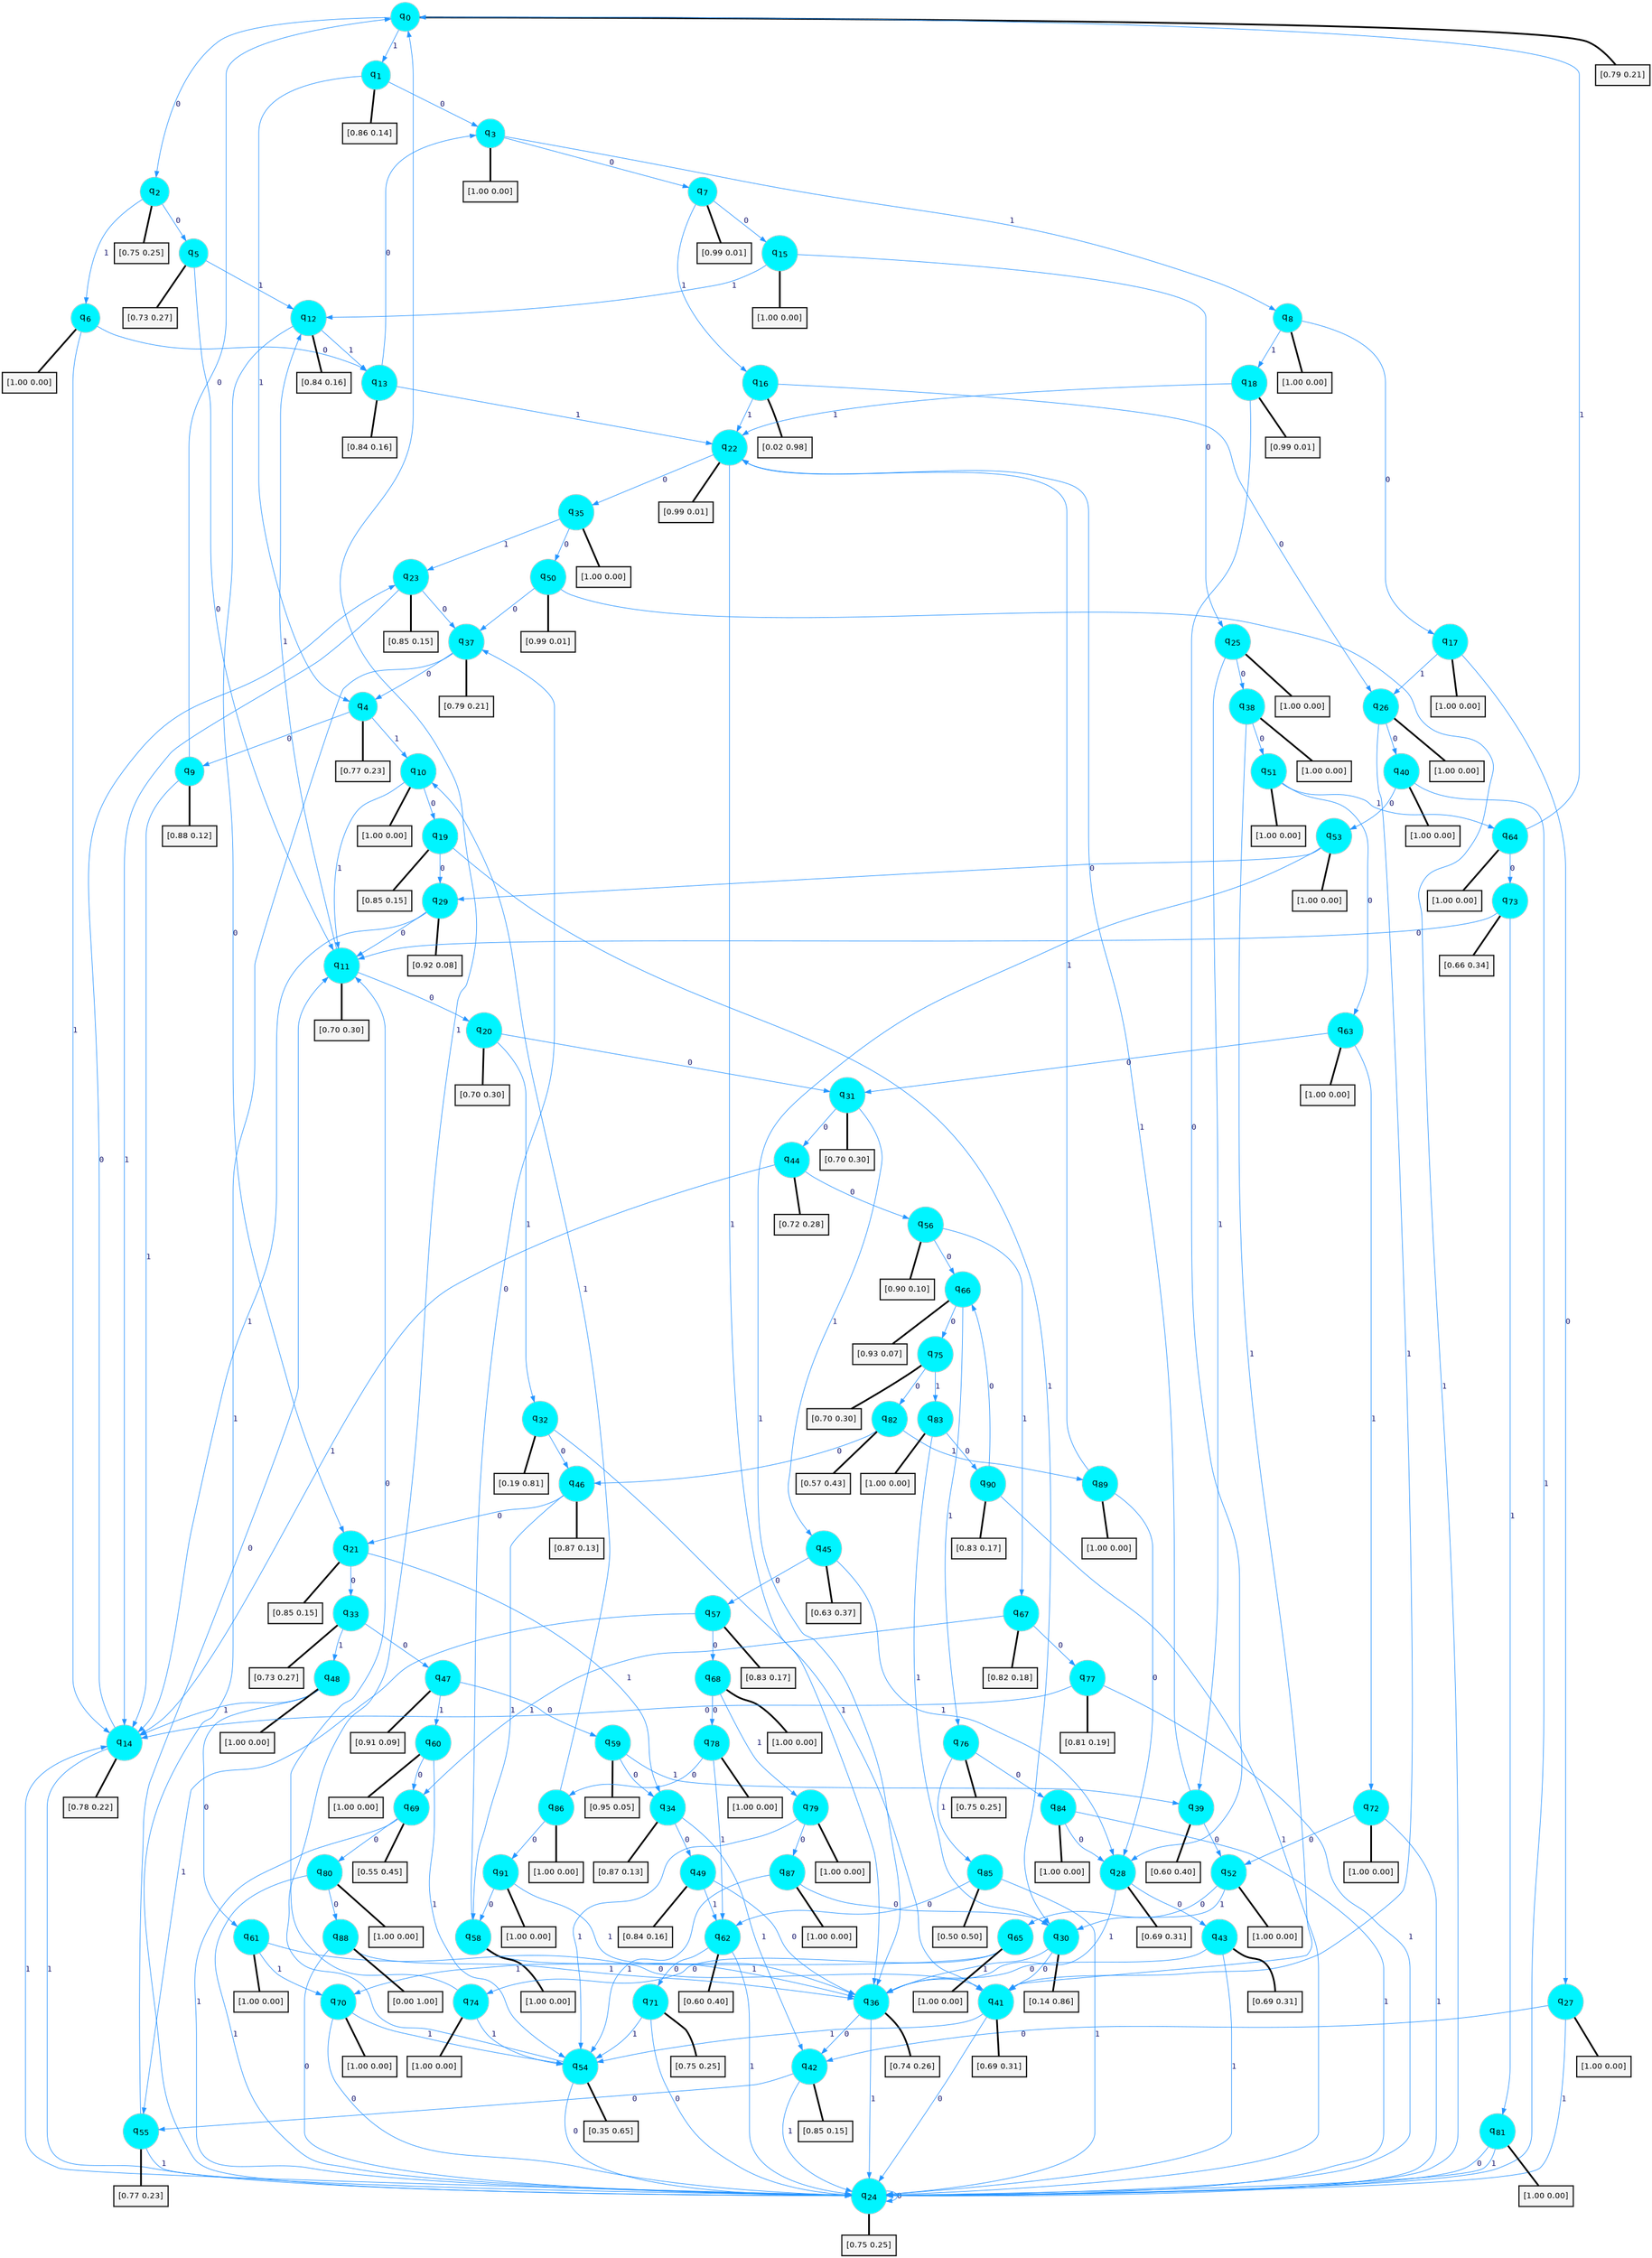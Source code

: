 digraph G {
graph [
bgcolor=transparent, dpi=300, rankdir=TD, size="40,25"];
node [
color=gray, fillcolor=turquoise1, fontcolor=black, fontname=Helvetica, fontsize=16, fontweight=bold, shape=circle, style=filled];
edge [
arrowsize=1, color=dodgerblue1, fontcolor=midnightblue, fontname=courier, fontweight=bold, penwidth=1, style=solid, weight=20];
0[label=<q<SUB>0</SUB>>];
1[label=<q<SUB>1</SUB>>];
2[label=<q<SUB>2</SUB>>];
3[label=<q<SUB>3</SUB>>];
4[label=<q<SUB>4</SUB>>];
5[label=<q<SUB>5</SUB>>];
6[label=<q<SUB>6</SUB>>];
7[label=<q<SUB>7</SUB>>];
8[label=<q<SUB>8</SUB>>];
9[label=<q<SUB>9</SUB>>];
10[label=<q<SUB>10</SUB>>];
11[label=<q<SUB>11</SUB>>];
12[label=<q<SUB>12</SUB>>];
13[label=<q<SUB>13</SUB>>];
14[label=<q<SUB>14</SUB>>];
15[label=<q<SUB>15</SUB>>];
16[label=<q<SUB>16</SUB>>];
17[label=<q<SUB>17</SUB>>];
18[label=<q<SUB>18</SUB>>];
19[label=<q<SUB>19</SUB>>];
20[label=<q<SUB>20</SUB>>];
21[label=<q<SUB>21</SUB>>];
22[label=<q<SUB>22</SUB>>];
23[label=<q<SUB>23</SUB>>];
24[label=<q<SUB>24</SUB>>];
25[label=<q<SUB>25</SUB>>];
26[label=<q<SUB>26</SUB>>];
27[label=<q<SUB>27</SUB>>];
28[label=<q<SUB>28</SUB>>];
29[label=<q<SUB>29</SUB>>];
30[label=<q<SUB>30</SUB>>];
31[label=<q<SUB>31</SUB>>];
32[label=<q<SUB>32</SUB>>];
33[label=<q<SUB>33</SUB>>];
34[label=<q<SUB>34</SUB>>];
35[label=<q<SUB>35</SUB>>];
36[label=<q<SUB>36</SUB>>];
37[label=<q<SUB>37</SUB>>];
38[label=<q<SUB>38</SUB>>];
39[label=<q<SUB>39</SUB>>];
40[label=<q<SUB>40</SUB>>];
41[label=<q<SUB>41</SUB>>];
42[label=<q<SUB>42</SUB>>];
43[label=<q<SUB>43</SUB>>];
44[label=<q<SUB>44</SUB>>];
45[label=<q<SUB>45</SUB>>];
46[label=<q<SUB>46</SUB>>];
47[label=<q<SUB>47</SUB>>];
48[label=<q<SUB>48</SUB>>];
49[label=<q<SUB>49</SUB>>];
50[label=<q<SUB>50</SUB>>];
51[label=<q<SUB>51</SUB>>];
52[label=<q<SUB>52</SUB>>];
53[label=<q<SUB>53</SUB>>];
54[label=<q<SUB>54</SUB>>];
55[label=<q<SUB>55</SUB>>];
56[label=<q<SUB>56</SUB>>];
57[label=<q<SUB>57</SUB>>];
58[label=<q<SUB>58</SUB>>];
59[label=<q<SUB>59</SUB>>];
60[label=<q<SUB>60</SUB>>];
61[label=<q<SUB>61</SUB>>];
62[label=<q<SUB>62</SUB>>];
63[label=<q<SUB>63</SUB>>];
64[label=<q<SUB>64</SUB>>];
65[label=<q<SUB>65</SUB>>];
66[label=<q<SUB>66</SUB>>];
67[label=<q<SUB>67</SUB>>];
68[label=<q<SUB>68</SUB>>];
69[label=<q<SUB>69</SUB>>];
70[label=<q<SUB>70</SUB>>];
71[label=<q<SUB>71</SUB>>];
72[label=<q<SUB>72</SUB>>];
73[label=<q<SUB>73</SUB>>];
74[label=<q<SUB>74</SUB>>];
75[label=<q<SUB>75</SUB>>];
76[label=<q<SUB>76</SUB>>];
77[label=<q<SUB>77</SUB>>];
78[label=<q<SUB>78</SUB>>];
79[label=<q<SUB>79</SUB>>];
80[label=<q<SUB>80</SUB>>];
81[label=<q<SUB>81</SUB>>];
82[label=<q<SUB>82</SUB>>];
83[label=<q<SUB>83</SUB>>];
84[label=<q<SUB>84</SUB>>];
85[label=<q<SUB>85</SUB>>];
86[label=<q<SUB>86</SUB>>];
87[label=<q<SUB>87</SUB>>];
88[label=<q<SUB>88</SUB>>];
89[label=<q<SUB>89</SUB>>];
90[label=<q<SUB>90</SUB>>];
91[label=<q<SUB>91</SUB>>];
92[label="[0.79 0.21]", shape=box,fontcolor=black, fontname=Helvetica, fontsize=14, penwidth=2, fillcolor=whitesmoke,color=black];
93[label="[0.86 0.14]", shape=box,fontcolor=black, fontname=Helvetica, fontsize=14, penwidth=2, fillcolor=whitesmoke,color=black];
94[label="[0.75 0.25]", shape=box,fontcolor=black, fontname=Helvetica, fontsize=14, penwidth=2, fillcolor=whitesmoke,color=black];
95[label="[1.00 0.00]", shape=box,fontcolor=black, fontname=Helvetica, fontsize=14, penwidth=2, fillcolor=whitesmoke,color=black];
96[label="[0.77 0.23]", shape=box,fontcolor=black, fontname=Helvetica, fontsize=14, penwidth=2, fillcolor=whitesmoke,color=black];
97[label="[0.73 0.27]", shape=box,fontcolor=black, fontname=Helvetica, fontsize=14, penwidth=2, fillcolor=whitesmoke,color=black];
98[label="[1.00 0.00]", shape=box,fontcolor=black, fontname=Helvetica, fontsize=14, penwidth=2, fillcolor=whitesmoke,color=black];
99[label="[0.99 0.01]", shape=box,fontcolor=black, fontname=Helvetica, fontsize=14, penwidth=2, fillcolor=whitesmoke,color=black];
100[label="[1.00 0.00]", shape=box,fontcolor=black, fontname=Helvetica, fontsize=14, penwidth=2, fillcolor=whitesmoke,color=black];
101[label="[0.88 0.12]", shape=box,fontcolor=black, fontname=Helvetica, fontsize=14, penwidth=2, fillcolor=whitesmoke,color=black];
102[label="[1.00 0.00]", shape=box,fontcolor=black, fontname=Helvetica, fontsize=14, penwidth=2, fillcolor=whitesmoke,color=black];
103[label="[0.70 0.30]", shape=box,fontcolor=black, fontname=Helvetica, fontsize=14, penwidth=2, fillcolor=whitesmoke,color=black];
104[label="[0.84 0.16]", shape=box,fontcolor=black, fontname=Helvetica, fontsize=14, penwidth=2, fillcolor=whitesmoke,color=black];
105[label="[0.84 0.16]", shape=box,fontcolor=black, fontname=Helvetica, fontsize=14, penwidth=2, fillcolor=whitesmoke,color=black];
106[label="[0.78 0.22]", shape=box,fontcolor=black, fontname=Helvetica, fontsize=14, penwidth=2, fillcolor=whitesmoke,color=black];
107[label="[1.00 0.00]", shape=box,fontcolor=black, fontname=Helvetica, fontsize=14, penwidth=2, fillcolor=whitesmoke,color=black];
108[label="[0.02 0.98]", shape=box,fontcolor=black, fontname=Helvetica, fontsize=14, penwidth=2, fillcolor=whitesmoke,color=black];
109[label="[1.00 0.00]", shape=box,fontcolor=black, fontname=Helvetica, fontsize=14, penwidth=2, fillcolor=whitesmoke,color=black];
110[label="[0.99 0.01]", shape=box,fontcolor=black, fontname=Helvetica, fontsize=14, penwidth=2, fillcolor=whitesmoke,color=black];
111[label="[0.85 0.15]", shape=box,fontcolor=black, fontname=Helvetica, fontsize=14, penwidth=2, fillcolor=whitesmoke,color=black];
112[label="[0.70 0.30]", shape=box,fontcolor=black, fontname=Helvetica, fontsize=14, penwidth=2, fillcolor=whitesmoke,color=black];
113[label="[0.85 0.15]", shape=box,fontcolor=black, fontname=Helvetica, fontsize=14, penwidth=2, fillcolor=whitesmoke,color=black];
114[label="[0.99 0.01]", shape=box,fontcolor=black, fontname=Helvetica, fontsize=14, penwidth=2, fillcolor=whitesmoke,color=black];
115[label="[0.85 0.15]", shape=box,fontcolor=black, fontname=Helvetica, fontsize=14, penwidth=2, fillcolor=whitesmoke,color=black];
116[label="[0.75 0.25]", shape=box,fontcolor=black, fontname=Helvetica, fontsize=14, penwidth=2, fillcolor=whitesmoke,color=black];
117[label="[1.00 0.00]", shape=box,fontcolor=black, fontname=Helvetica, fontsize=14, penwidth=2, fillcolor=whitesmoke,color=black];
118[label="[1.00 0.00]", shape=box,fontcolor=black, fontname=Helvetica, fontsize=14, penwidth=2, fillcolor=whitesmoke,color=black];
119[label="[1.00 0.00]", shape=box,fontcolor=black, fontname=Helvetica, fontsize=14, penwidth=2, fillcolor=whitesmoke,color=black];
120[label="[0.69 0.31]", shape=box,fontcolor=black, fontname=Helvetica, fontsize=14, penwidth=2, fillcolor=whitesmoke,color=black];
121[label="[0.92 0.08]", shape=box,fontcolor=black, fontname=Helvetica, fontsize=14, penwidth=2, fillcolor=whitesmoke,color=black];
122[label="[0.14 0.86]", shape=box,fontcolor=black, fontname=Helvetica, fontsize=14, penwidth=2, fillcolor=whitesmoke,color=black];
123[label="[0.70 0.30]", shape=box,fontcolor=black, fontname=Helvetica, fontsize=14, penwidth=2, fillcolor=whitesmoke,color=black];
124[label="[0.19 0.81]", shape=box,fontcolor=black, fontname=Helvetica, fontsize=14, penwidth=2, fillcolor=whitesmoke,color=black];
125[label="[0.73 0.27]", shape=box,fontcolor=black, fontname=Helvetica, fontsize=14, penwidth=2, fillcolor=whitesmoke,color=black];
126[label="[0.87 0.13]", shape=box,fontcolor=black, fontname=Helvetica, fontsize=14, penwidth=2, fillcolor=whitesmoke,color=black];
127[label="[1.00 0.00]", shape=box,fontcolor=black, fontname=Helvetica, fontsize=14, penwidth=2, fillcolor=whitesmoke,color=black];
128[label="[0.74 0.26]", shape=box,fontcolor=black, fontname=Helvetica, fontsize=14, penwidth=2, fillcolor=whitesmoke,color=black];
129[label="[0.79 0.21]", shape=box,fontcolor=black, fontname=Helvetica, fontsize=14, penwidth=2, fillcolor=whitesmoke,color=black];
130[label="[1.00 0.00]", shape=box,fontcolor=black, fontname=Helvetica, fontsize=14, penwidth=2, fillcolor=whitesmoke,color=black];
131[label="[0.60 0.40]", shape=box,fontcolor=black, fontname=Helvetica, fontsize=14, penwidth=2, fillcolor=whitesmoke,color=black];
132[label="[1.00 0.00]", shape=box,fontcolor=black, fontname=Helvetica, fontsize=14, penwidth=2, fillcolor=whitesmoke,color=black];
133[label="[0.69 0.31]", shape=box,fontcolor=black, fontname=Helvetica, fontsize=14, penwidth=2, fillcolor=whitesmoke,color=black];
134[label="[0.85 0.15]", shape=box,fontcolor=black, fontname=Helvetica, fontsize=14, penwidth=2, fillcolor=whitesmoke,color=black];
135[label="[0.69 0.31]", shape=box,fontcolor=black, fontname=Helvetica, fontsize=14, penwidth=2, fillcolor=whitesmoke,color=black];
136[label="[0.72 0.28]", shape=box,fontcolor=black, fontname=Helvetica, fontsize=14, penwidth=2, fillcolor=whitesmoke,color=black];
137[label="[0.63 0.37]", shape=box,fontcolor=black, fontname=Helvetica, fontsize=14, penwidth=2, fillcolor=whitesmoke,color=black];
138[label="[0.87 0.13]", shape=box,fontcolor=black, fontname=Helvetica, fontsize=14, penwidth=2, fillcolor=whitesmoke,color=black];
139[label="[0.91 0.09]", shape=box,fontcolor=black, fontname=Helvetica, fontsize=14, penwidth=2, fillcolor=whitesmoke,color=black];
140[label="[1.00 0.00]", shape=box,fontcolor=black, fontname=Helvetica, fontsize=14, penwidth=2, fillcolor=whitesmoke,color=black];
141[label="[0.84 0.16]", shape=box,fontcolor=black, fontname=Helvetica, fontsize=14, penwidth=2, fillcolor=whitesmoke,color=black];
142[label="[0.99 0.01]", shape=box,fontcolor=black, fontname=Helvetica, fontsize=14, penwidth=2, fillcolor=whitesmoke,color=black];
143[label="[1.00 0.00]", shape=box,fontcolor=black, fontname=Helvetica, fontsize=14, penwidth=2, fillcolor=whitesmoke,color=black];
144[label="[1.00 0.00]", shape=box,fontcolor=black, fontname=Helvetica, fontsize=14, penwidth=2, fillcolor=whitesmoke,color=black];
145[label="[1.00 0.00]", shape=box,fontcolor=black, fontname=Helvetica, fontsize=14, penwidth=2, fillcolor=whitesmoke,color=black];
146[label="[0.35 0.65]", shape=box,fontcolor=black, fontname=Helvetica, fontsize=14, penwidth=2, fillcolor=whitesmoke,color=black];
147[label="[0.77 0.23]", shape=box,fontcolor=black, fontname=Helvetica, fontsize=14, penwidth=2, fillcolor=whitesmoke,color=black];
148[label="[0.90 0.10]", shape=box,fontcolor=black, fontname=Helvetica, fontsize=14, penwidth=2, fillcolor=whitesmoke,color=black];
149[label="[0.83 0.17]", shape=box,fontcolor=black, fontname=Helvetica, fontsize=14, penwidth=2, fillcolor=whitesmoke,color=black];
150[label="[1.00 0.00]", shape=box,fontcolor=black, fontname=Helvetica, fontsize=14, penwidth=2, fillcolor=whitesmoke,color=black];
151[label="[0.95 0.05]", shape=box,fontcolor=black, fontname=Helvetica, fontsize=14, penwidth=2, fillcolor=whitesmoke,color=black];
152[label="[1.00 0.00]", shape=box,fontcolor=black, fontname=Helvetica, fontsize=14, penwidth=2, fillcolor=whitesmoke,color=black];
153[label="[1.00 0.00]", shape=box,fontcolor=black, fontname=Helvetica, fontsize=14, penwidth=2, fillcolor=whitesmoke,color=black];
154[label="[0.60 0.40]", shape=box,fontcolor=black, fontname=Helvetica, fontsize=14, penwidth=2, fillcolor=whitesmoke,color=black];
155[label="[1.00 0.00]", shape=box,fontcolor=black, fontname=Helvetica, fontsize=14, penwidth=2, fillcolor=whitesmoke,color=black];
156[label="[1.00 0.00]", shape=box,fontcolor=black, fontname=Helvetica, fontsize=14, penwidth=2, fillcolor=whitesmoke,color=black];
157[label="[1.00 0.00]", shape=box,fontcolor=black, fontname=Helvetica, fontsize=14, penwidth=2, fillcolor=whitesmoke,color=black];
158[label="[0.93 0.07]", shape=box,fontcolor=black, fontname=Helvetica, fontsize=14, penwidth=2, fillcolor=whitesmoke,color=black];
159[label="[0.82 0.18]", shape=box,fontcolor=black, fontname=Helvetica, fontsize=14, penwidth=2, fillcolor=whitesmoke,color=black];
160[label="[1.00 0.00]", shape=box,fontcolor=black, fontname=Helvetica, fontsize=14, penwidth=2, fillcolor=whitesmoke,color=black];
161[label="[0.55 0.45]", shape=box,fontcolor=black, fontname=Helvetica, fontsize=14, penwidth=2, fillcolor=whitesmoke,color=black];
162[label="[1.00 0.00]", shape=box,fontcolor=black, fontname=Helvetica, fontsize=14, penwidth=2, fillcolor=whitesmoke,color=black];
163[label="[0.75 0.25]", shape=box,fontcolor=black, fontname=Helvetica, fontsize=14, penwidth=2, fillcolor=whitesmoke,color=black];
164[label="[1.00 0.00]", shape=box,fontcolor=black, fontname=Helvetica, fontsize=14, penwidth=2, fillcolor=whitesmoke,color=black];
165[label="[0.66 0.34]", shape=box,fontcolor=black, fontname=Helvetica, fontsize=14, penwidth=2, fillcolor=whitesmoke,color=black];
166[label="[1.00 0.00]", shape=box,fontcolor=black, fontname=Helvetica, fontsize=14, penwidth=2, fillcolor=whitesmoke,color=black];
167[label="[0.70 0.30]", shape=box,fontcolor=black, fontname=Helvetica, fontsize=14, penwidth=2, fillcolor=whitesmoke,color=black];
168[label="[0.75 0.25]", shape=box,fontcolor=black, fontname=Helvetica, fontsize=14, penwidth=2, fillcolor=whitesmoke,color=black];
169[label="[0.81 0.19]", shape=box,fontcolor=black, fontname=Helvetica, fontsize=14, penwidth=2, fillcolor=whitesmoke,color=black];
170[label="[1.00 0.00]", shape=box,fontcolor=black, fontname=Helvetica, fontsize=14, penwidth=2, fillcolor=whitesmoke,color=black];
171[label="[1.00 0.00]", shape=box,fontcolor=black, fontname=Helvetica, fontsize=14, penwidth=2, fillcolor=whitesmoke,color=black];
172[label="[1.00 0.00]", shape=box,fontcolor=black, fontname=Helvetica, fontsize=14, penwidth=2, fillcolor=whitesmoke,color=black];
173[label="[1.00 0.00]", shape=box,fontcolor=black, fontname=Helvetica, fontsize=14, penwidth=2, fillcolor=whitesmoke,color=black];
174[label="[0.57 0.43]", shape=box,fontcolor=black, fontname=Helvetica, fontsize=14, penwidth=2, fillcolor=whitesmoke,color=black];
175[label="[1.00 0.00]", shape=box,fontcolor=black, fontname=Helvetica, fontsize=14, penwidth=2, fillcolor=whitesmoke,color=black];
176[label="[1.00 0.00]", shape=box,fontcolor=black, fontname=Helvetica, fontsize=14, penwidth=2, fillcolor=whitesmoke,color=black];
177[label="[0.50 0.50]", shape=box,fontcolor=black, fontname=Helvetica, fontsize=14, penwidth=2, fillcolor=whitesmoke,color=black];
178[label="[1.00 0.00]", shape=box,fontcolor=black, fontname=Helvetica, fontsize=14, penwidth=2, fillcolor=whitesmoke,color=black];
179[label="[1.00 0.00]", shape=box,fontcolor=black, fontname=Helvetica, fontsize=14, penwidth=2, fillcolor=whitesmoke,color=black];
180[label="[0.00 1.00]", shape=box,fontcolor=black, fontname=Helvetica, fontsize=14, penwidth=2, fillcolor=whitesmoke,color=black];
181[label="[1.00 0.00]", shape=box,fontcolor=black, fontname=Helvetica, fontsize=14, penwidth=2, fillcolor=whitesmoke,color=black];
182[label="[0.83 0.17]", shape=box,fontcolor=black, fontname=Helvetica, fontsize=14, penwidth=2, fillcolor=whitesmoke,color=black];
183[label="[1.00 0.00]", shape=box,fontcolor=black, fontname=Helvetica, fontsize=14, penwidth=2, fillcolor=whitesmoke,color=black];
0->2 [label=0];
0->1 [label=1];
0->92 [arrowhead=none, penwidth=3,color=black];
1->3 [label=0];
1->4 [label=1];
1->93 [arrowhead=none, penwidth=3,color=black];
2->5 [label=0];
2->6 [label=1];
2->94 [arrowhead=none, penwidth=3,color=black];
3->7 [label=0];
3->8 [label=1];
3->95 [arrowhead=none, penwidth=3,color=black];
4->9 [label=0];
4->10 [label=1];
4->96 [arrowhead=none, penwidth=3,color=black];
5->11 [label=0];
5->12 [label=1];
5->97 [arrowhead=none, penwidth=3,color=black];
6->13 [label=0];
6->14 [label=1];
6->98 [arrowhead=none, penwidth=3,color=black];
7->15 [label=0];
7->16 [label=1];
7->99 [arrowhead=none, penwidth=3,color=black];
8->17 [label=0];
8->18 [label=1];
8->100 [arrowhead=none, penwidth=3,color=black];
9->0 [label=0];
9->14 [label=1];
9->101 [arrowhead=none, penwidth=3,color=black];
10->19 [label=0];
10->11 [label=1];
10->102 [arrowhead=none, penwidth=3,color=black];
11->20 [label=0];
11->12 [label=1];
11->103 [arrowhead=none, penwidth=3,color=black];
12->21 [label=0];
12->13 [label=1];
12->104 [arrowhead=none, penwidth=3,color=black];
13->3 [label=0];
13->22 [label=1];
13->105 [arrowhead=none, penwidth=3,color=black];
14->23 [label=0];
14->24 [label=1];
14->106 [arrowhead=none, penwidth=3,color=black];
15->25 [label=0];
15->12 [label=1];
15->107 [arrowhead=none, penwidth=3,color=black];
16->26 [label=0];
16->22 [label=1];
16->108 [arrowhead=none, penwidth=3,color=black];
17->27 [label=0];
17->26 [label=1];
17->109 [arrowhead=none, penwidth=3,color=black];
18->28 [label=0];
18->22 [label=1];
18->110 [arrowhead=none, penwidth=3,color=black];
19->29 [label=0];
19->30 [label=1];
19->111 [arrowhead=none, penwidth=3,color=black];
20->31 [label=0];
20->32 [label=1];
20->112 [arrowhead=none, penwidth=3,color=black];
21->33 [label=0];
21->34 [label=1];
21->113 [arrowhead=none, penwidth=3,color=black];
22->35 [label=0];
22->36 [label=1];
22->114 [arrowhead=none, penwidth=3,color=black];
23->37 [label=0];
23->14 [label=1];
23->115 [arrowhead=none, penwidth=3,color=black];
24->24 [label=0];
24->14 [label=1];
24->116 [arrowhead=none, penwidth=3,color=black];
25->38 [label=0];
25->39 [label=1];
25->117 [arrowhead=none, penwidth=3,color=black];
26->40 [label=0];
26->41 [label=1];
26->118 [arrowhead=none, penwidth=3,color=black];
27->42 [label=0];
27->24 [label=1];
27->119 [arrowhead=none, penwidth=3,color=black];
28->43 [label=0];
28->36 [label=1];
28->120 [arrowhead=none, penwidth=3,color=black];
29->11 [label=0];
29->14 [label=1];
29->121 [arrowhead=none, penwidth=3,color=black];
30->41 [label=0];
30->36 [label=1];
30->122 [arrowhead=none, penwidth=3,color=black];
31->44 [label=0];
31->45 [label=1];
31->123 [arrowhead=none, penwidth=3,color=black];
32->46 [label=0];
32->41 [label=1];
32->124 [arrowhead=none, penwidth=3,color=black];
33->47 [label=0];
33->48 [label=1];
33->125 [arrowhead=none, penwidth=3,color=black];
34->49 [label=0];
34->42 [label=1];
34->126 [arrowhead=none, penwidth=3,color=black];
35->50 [label=0];
35->23 [label=1];
35->127 [arrowhead=none, penwidth=3,color=black];
36->42 [label=0];
36->24 [label=1];
36->128 [arrowhead=none, penwidth=3,color=black];
37->4 [label=0];
37->24 [label=1];
37->129 [arrowhead=none, penwidth=3,color=black];
38->51 [label=0];
38->41 [label=1];
38->130 [arrowhead=none, penwidth=3,color=black];
39->52 [label=0];
39->22 [label=1];
39->131 [arrowhead=none, penwidth=3,color=black];
40->53 [label=0];
40->24 [label=1];
40->132 [arrowhead=none, penwidth=3,color=black];
41->24 [label=0];
41->54 [label=1];
41->133 [arrowhead=none, penwidth=3,color=black];
42->55 [label=0];
42->24 [label=1];
42->134 [arrowhead=none, penwidth=3,color=black];
43->36 [label=0];
43->24 [label=1];
43->135 [arrowhead=none, penwidth=3,color=black];
44->56 [label=0];
44->14 [label=1];
44->136 [arrowhead=none, penwidth=3,color=black];
45->57 [label=0];
45->28 [label=1];
45->137 [arrowhead=none, penwidth=3,color=black];
46->21 [label=0];
46->58 [label=1];
46->138 [arrowhead=none, penwidth=3,color=black];
47->59 [label=0];
47->60 [label=1];
47->139 [arrowhead=none, penwidth=3,color=black];
48->61 [label=0];
48->14 [label=1];
48->140 [arrowhead=none, penwidth=3,color=black];
49->36 [label=0];
49->62 [label=1];
49->141 [arrowhead=none, penwidth=3,color=black];
50->37 [label=0];
50->24 [label=1];
50->142 [arrowhead=none, penwidth=3,color=black];
51->63 [label=0];
51->64 [label=1];
51->143 [arrowhead=none, penwidth=3,color=black];
52->65 [label=0];
52->30 [label=1];
52->144 [arrowhead=none, penwidth=3,color=black];
53->29 [label=0];
53->36 [label=1];
53->145 [arrowhead=none, penwidth=3,color=black];
54->24 [label=0];
54->0 [label=1];
54->146 [arrowhead=none, penwidth=3,color=black];
55->11 [label=0];
55->24 [label=1];
55->147 [arrowhead=none, penwidth=3,color=black];
56->66 [label=0];
56->67 [label=1];
56->148 [arrowhead=none, penwidth=3,color=black];
57->68 [label=0];
57->55 [label=1];
57->149 [arrowhead=none, penwidth=3,color=black];
58->37 [label=0];
58->36 [label=1];
58->150 [arrowhead=none, penwidth=3,color=black];
59->34 [label=0];
59->39 [label=1];
59->151 [arrowhead=none, penwidth=3,color=black];
60->69 [label=0];
60->54 [label=1];
60->152 [arrowhead=none, penwidth=3,color=black];
61->41 [label=0];
61->70 [label=1];
61->153 [arrowhead=none, penwidth=3,color=black];
62->71 [label=0];
62->24 [label=1];
62->154 [arrowhead=none, penwidth=3,color=black];
63->31 [label=0];
63->72 [label=1];
63->155 [arrowhead=none, penwidth=3,color=black];
64->73 [label=0];
64->0 [label=1];
64->156 [arrowhead=none, penwidth=3,color=black];
65->74 [label=0];
65->70 [label=1];
65->157 [arrowhead=none, penwidth=3,color=black];
66->75 [label=0];
66->76 [label=1];
66->158 [arrowhead=none, penwidth=3,color=black];
67->77 [label=0];
67->69 [label=1];
67->159 [arrowhead=none, penwidth=3,color=black];
68->78 [label=0];
68->79 [label=1];
68->160 [arrowhead=none, penwidth=3,color=black];
69->80 [label=0];
69->24 [label=1];
69->161 [arrowhead=none, penwidth=3,color=black];
70->24 [label=0];
70->54 [label=1];
70->162 [arrowhead=none, penwidth=3,color=black];
71->24 [label=0];
71->54 [label=1];
71->163 [arrowhead=none, penwidth=3,color=black];
72->52 [label=0];
72->24 [label=1];
72->164 [arrowhead=none, penwidth=3,color=black];
73->11 [label=0];
73->81 [label=1];
73->165 [arrowhead=none, penwidth=3,color=black];
74->11 [label=0];
74->54 [label=1];
74->166 [arrowhead=none, penwidth=3,color=black];
75->82 [label=0];
75->83 [label=1];
75->167 [arrowhead=none, penwidth=3,color=black];
76->84 [label=0];
76->85 [label=1];
76->168 [arrowhead=none, penwidth=3,color=black];
77->14 [label=0];
77->24 [label=1];
77->169 [arrowhead=none, penwidth=3,color=black];
78->86 [label=0];
78->62 [label=1];
78->170 [arrowhead=none, penwidth=3,color=black];
79->87 [label=0];
79->54 [label=1];
79->171 [arrowhead=none, penwidth=3,color=black];
80->88 [label=0];
80->24 [label=1];
80->172 [arrowhead=none, penwidth=3,color=black];
81->24 [label=0];
81->24 [label=1];
81->173 [arrowhead=none, penwidth=3,color=black];
82->46 [label=0];
82->89 [label=1];
82->174 [arrowhead=none, penwidth=3,color=black];
83->90 [label=0];
83->30 [label=1];
83->175 [arrowhead=none, penwidth=3,color=black];
84->28 [label=0];
84->24 [label=1];
84->176 [arrowhead=none, penwidth=3,color=black];
85->62 [label=0];
85->24 [label=1];
85->177 [arrowhead=none, penwidth=3,color=black];
86->91 [label=0];
86->10 [label=1];
86->178 [arrowhead=none, penwidth=3,color=black];
87->30 [label=0];
87->54 [label=1];
87->179 [arrowhead=none, penwidth=3,color=black];
88->24 [label=0];
88->36 [label=1];
88->180 [arrowhead=none, penwidth=3,color=black];
89->28 [label=0];
89->22 [label=1];
89->181 [arrowhead=none, penwidth=3,color=black];
90->66 [label=0];
90->24 [label=1];
90->182 [arrowhead=none, penwidth=3,color=black];
91->58 [label=0];
91->36 [label=1];
91->183 [arrowhead=none, penwidth=3,color=black];
}
